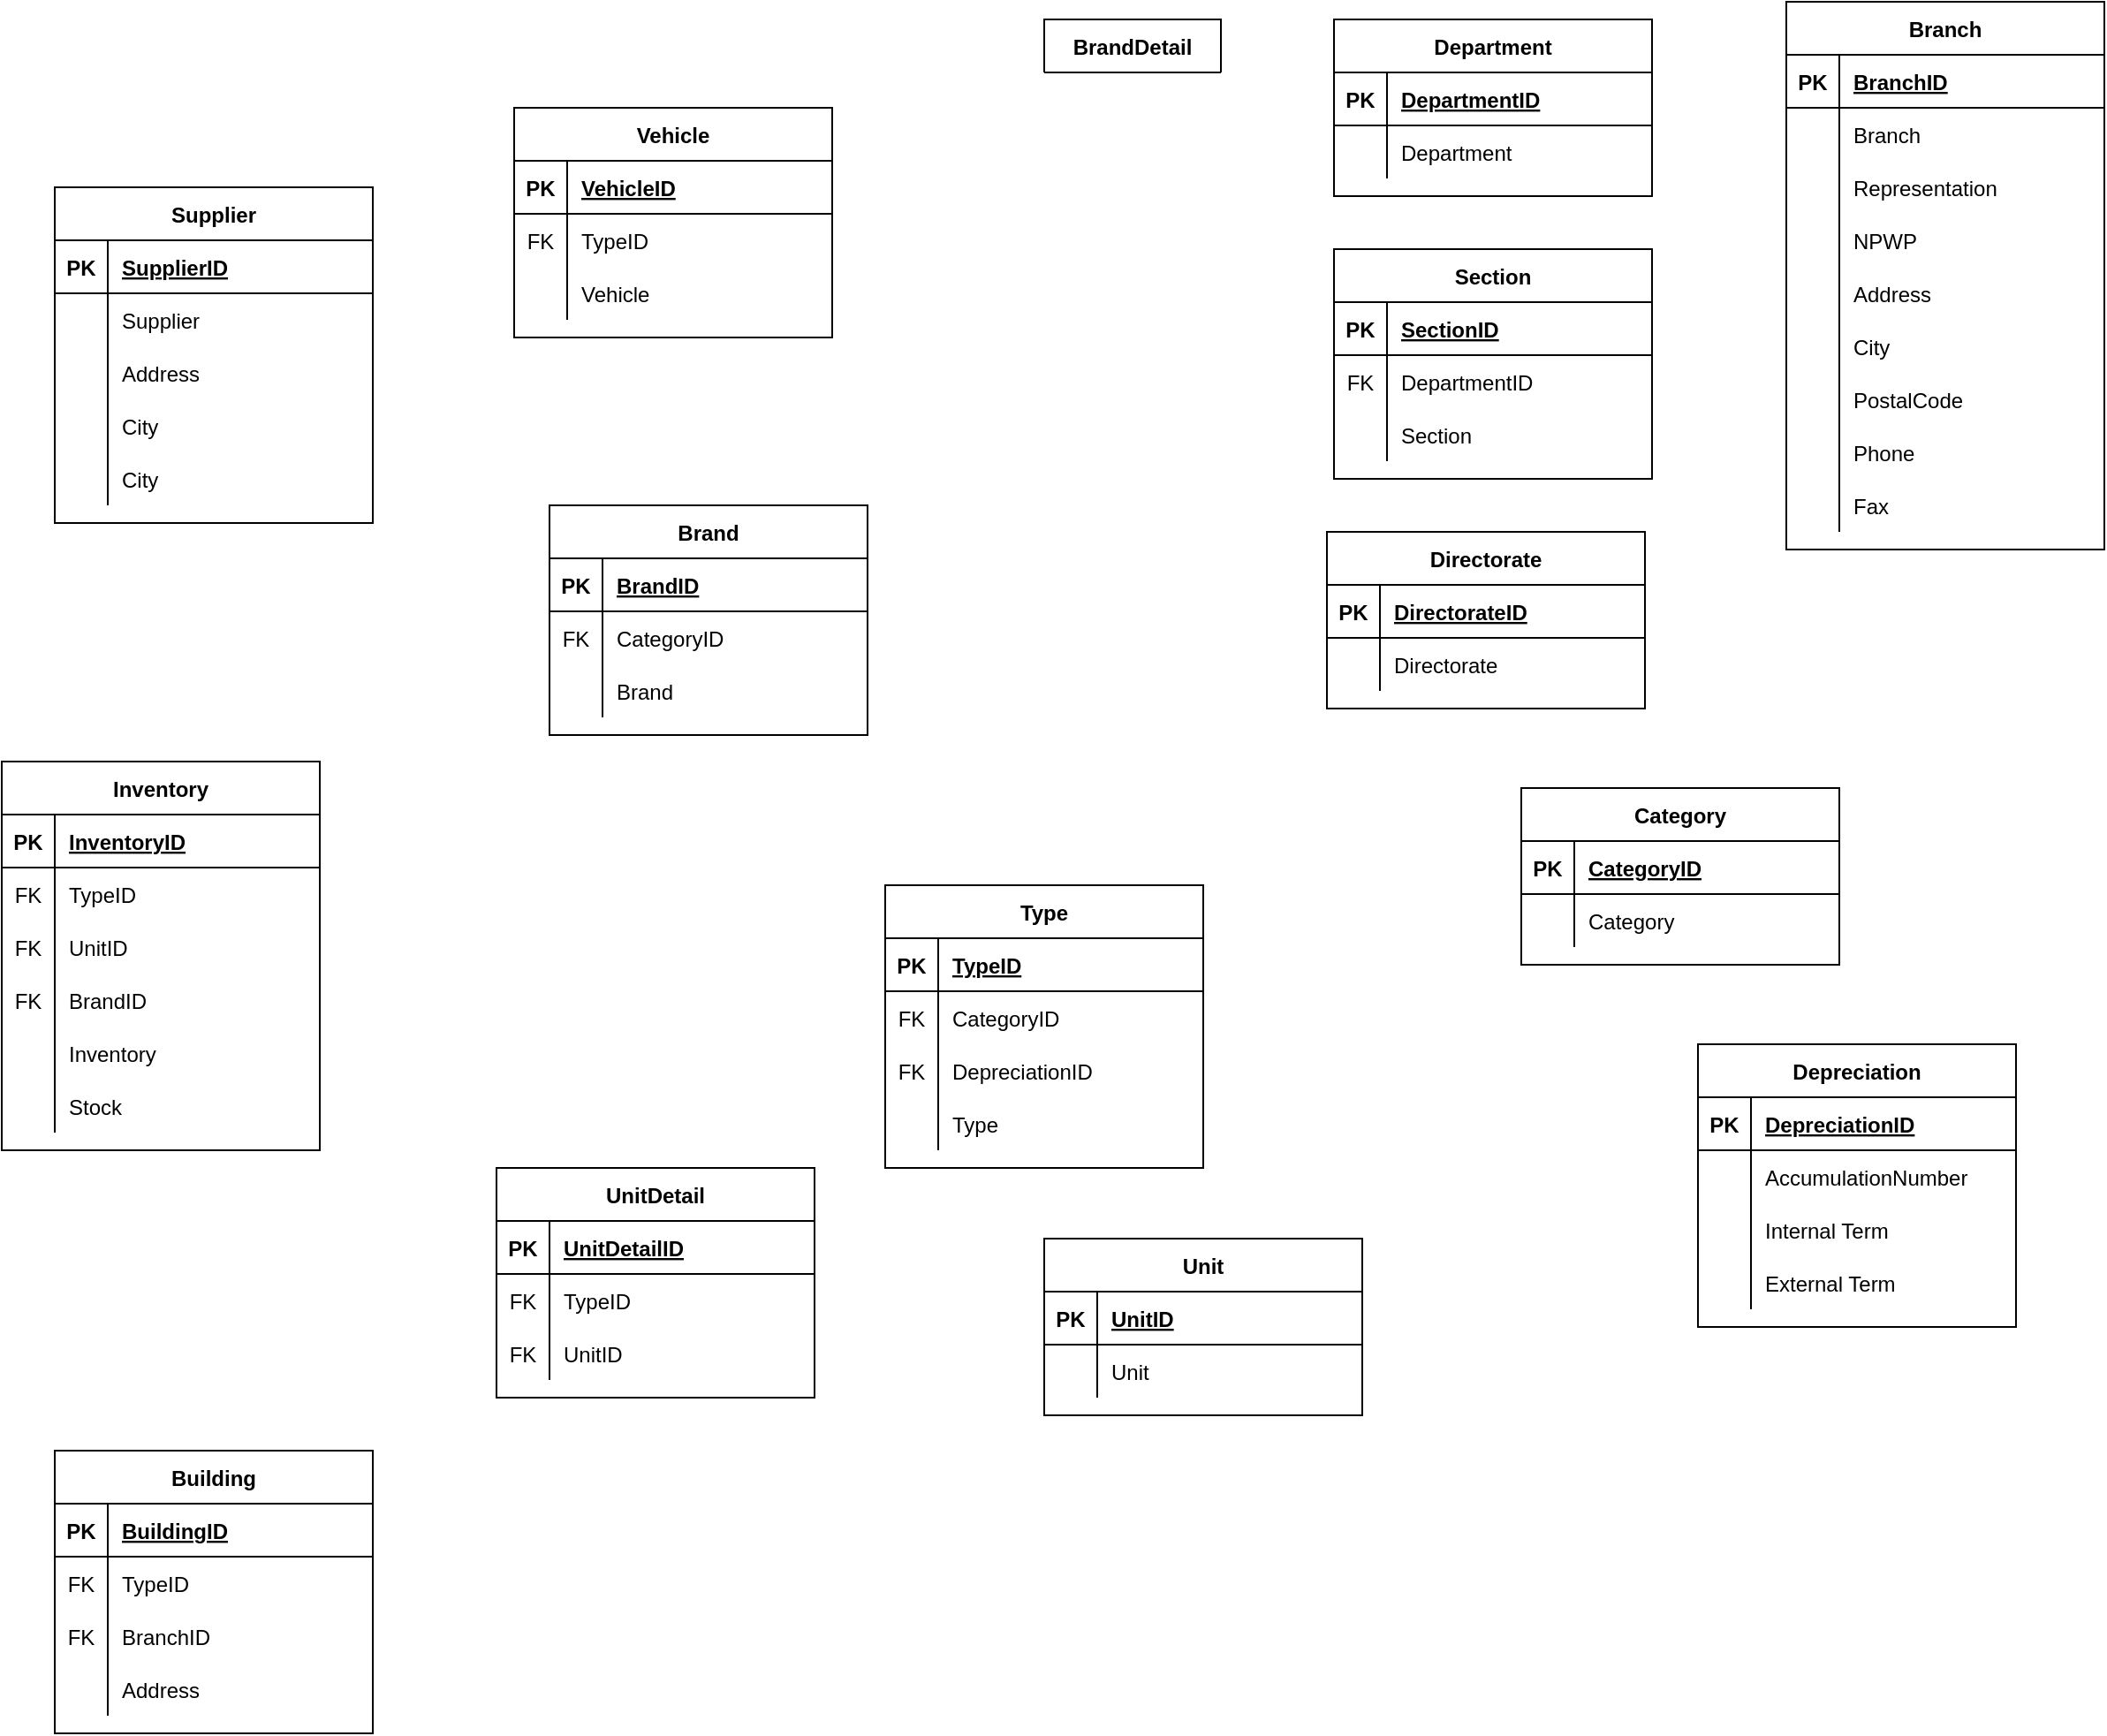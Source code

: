 <mxfile version="14.8.5" type="github">
  <diagram id="foo1sCeYUN4Xnb3Lfz49" name="Page-1">
    <mxGraphModel dx="2889" dy="1134" grid="1" gridSize="10" guides="1" tooltips="1" connect="1" arrows="1" fold="1" page="1" pageScale="1" pageWidth="827" pageHeight="1169" math="0" shadow="0">
      <root>
        <mxCell id="0" />
        <mxCell id="1" parent="0" />
        <mxCell id="FOM_Pt-OX3MxeoH3UkQF-1" value="Branch" style="shape=table;startSize=30;container=1;collapsible=1;childLayout=tableLayout;fixedRows=1;rowLines=0;fontStyle=1;align=center;resizeLast=1;" vertex="1" parent="1">
          <mxGeometry x="580" y="40" width="180" height="310" as="geometry" />
        </mxCell>
        <mxCell id="FOM_Pt-OX3MxeoH3UkQF-2" value="" style="shape=partialRectangle;collapsible=0;dropTarget=0;pointerEvents=0;fillColor=none;top=0;left=0;bottom=1;right=0;points=[[0,0.5],[1,0.5]];portConstraint=eastwest;" vertex="1" parent="FOM_Pt-OX3MxeoH3UkQF-1">
          <mxGeometry y="30" width="180" height="30" as="geometry" />
        </mxCell>
        <mxCell id="FOM_Pt-OX3MxeoH3UkQF-3" value="PK" style="shape=partialRectangle;connectable=0;fillColor=none;top=0;left=0;bottom=0;right=0;fontStyle=1;overflow=hidden;" vertex="1" parent="FOM_Pt-OX3MxeoH3UkQF-2">
          <mxGeometry width="30" height="30" as="geometry" />
        </mxCell>
        <mxCell id="FOM_Pt-OX3MxeoH3UkQF-4" value="BranchID" style="shape=partialRectangle;connectable=0;fillColor=none;top=0;left=0;bottom=0;right=0;align=left;spacingLeft=6;fontStyle=5;overflow=hidden;" vertex="1" parent="FOM_Pt-OX3MxeoH3UkQF-2">
          <mxGeometry x="30" width="150" height="30" as="geometry" />
        </mxCell>
        <mxCell id="FOM_Pt-OX3MxeoH3UkQF-5" value="" style="shape=partialRectangle;collapsible=0;dropTarget=0;pointerEvents=0;fillColor=none;top=0;left=0;bottom=0;right=0;points=[[0,0.5],[1,0.5]];portConstraint=eastwest;" vertex="1" parent="FOM_Pt-OX3MxeoH3UkQF-1">
          <mxGeometry y="60" width="180" height="30" as="geometry" />
        </mxCell>
        <mxCell id="FOM_Pt-OX3MxeoH3UkQF-6" value="" style="shape=partialRectangle;connectable=0;fillColor=none;top=0;left=0;bottom=0;right=0;editable=1;overflow=hidden;" vertex="1" parent="FOM_Pt-OX3MxeoH3UkQF-5">
          <mxGeometry width="30" height="30" as="geometry" />
        </mxCell>
        <mxCell id="FOM_Pt-OX3MxeoH3UkQF-7" value="Branch" style="shape=partialRectangle;connectable=0;fillColor=none;top=0;left=0;bottom=0;right=0;align=left;spacingLeft=6;overflow=hidden;" vertex="1" parent="FOM_Pt-OX3MxeoH3UkQF-5">
          <mxGeometry x="30" width="150" height="30" as="geometry" />
        </mxCell>
        <mxCell id="FOM_Pt-OX3MxeoH3UkQF-8" value="" style="shape=partialRectangle;collapsible=0;dropTarget=0;pointerEvents=0;fillColor=none;top=0;left=0;bottom=0;right=0;points=[[0,0.5],[1,0.5]];portConstraint=eastwest;" vertex="1" parent="FOM_Pt-OX3MxeoH3UkQF-1">
          <mxGeometry y="90" width="180" height="30" as="geometry" />
        </mxCell>
        <mxCell id="FOM_Pt-OX3MxeoH3UkQF-9" value="" style="shape=partialRectangle;connectable=0;fillColor=none;top=0;left=0;bottom=0;right=0;editable=1;overflow=hidden;" vertex="1" parent="FOM_Pt-OX3MxeoH3UkQF-8">
          <mxGeometry width="30" height="30" as="geometry" />
        </mxCell>
        <mxCell id="FOM_Pt-OX3MxeoH3UkQF-10" value="Representation   " style="shape=partialRectangle;connectable=0;fillColor=none;top=0;left=0;bottom=0;right=0;align=left;spacingLeft=6;overflow=hidden;" vertex="1" parent="FOM_Pt-OX3MxeoH3UkQF-8">
          <mxGeometry x="30" width="150" height="30" as="geometry" />
        </mxCell>
        <mxCell id="FOM_Pt-OX3MxeoH3UkQF-11" value="" style="shape=partialRectangle;collapsible=0;dropTarget=0;pointerEvents=0;fillColor=none;top=0;left=0;bottom=0;right=0;points=[[0,0.5],[1,0.5]];portConstraint=eastwest;" vertex="1" parent="FOM_Pt-OX3MxeoH3UkQF-1">
          <mxGeometry y="120" width="180" height="30" as="geometry" />
        </mxCell>
        <mxCell id="FOM_Pt-OX3MxeoH3UkQF-12" value="" style="shape=partialRectangle;connectable=0;fillColor=none;top=0;left=0;bottom=0;right=0;editable=1;overflow=hidden;" vertex="1" parent="FOM_Pt-OX3MxeoH3UkQF-11">
          <mxGeometry width="30" height="30" as="geometry" />
        </mxCell>
        <mxCell id="FOM_Pt-OX3MxeoH3UkQF-13" value="NPWP" style="shape=partialRectangle;connectable=0;fillColor=none;top=0;left=0;bottom=0;right=0;align=left;spacingLeft=6;overflow=hidden;" vertex="1" parent="FOM_Pt-OX3MxeoH3UkQF-11">
          <mxGeometry x="30" width="150" height="30" as="geometry" />
        </mxCell>
        <mxCell id="FOM_Pt-OX3MxeoH3UkQF-14" value="" style="shape=partialRectangle;collapsible=0;dropTarget=0;pointerEvents=0;fillColor=none;top=0;left=0;bottom=0;right=0;points=[[0,0.5],[1,0.5]];portConstraint=eastwest;" vertex="1" parent="FOM_Pt-OX3MxeoH3UkQF-1">
          <mxGeometry y="150" width="180" height="30" as="geometry" />
        </mxCell>
        <mxCell id="FOM_Pt-OX3MxeoH3UkQF-15" value="" style="shape=partialRectangle;connectable=0;fillColor=none;top=0;left=0;bottom=0;right=0;editable=1;overflow=hidden;" vertex="1" parent="FOM_Pt-OX3MxeoH3UkQF-14">
          <mxGeometry width="30" height="30" as="geometry" />
        </mxCell>
        <mxCell id="FOM_Pt-OX3MxeoH3UkQF-16" value="Address" style="shape=partialRectangle;connectable=0;fillColor=none;top=0;left=0;bottom=0;right=0;align=left;spacingLeft=6;overflow=hidden;" vertex="1" parent="FOM_Pt-OX3MxeoH3UkQF-14">
          <mxGeometry x="30" width="150" height="30" as="geometry" />
        </mxCell>
        <mxCell id="FOM_Pt-OX3MxeoH3UkQF-17" value="" style="shape=partialRectangle;collapsible=0;dropTarget=0;pointerEvents=0;fillColor=none;top=0;left=0;bottom=0;right=0;points=[[0,0.5],[1,0.5]];portConstraint=eastwest;" vertex="1" parent="FOM_Pt-OX3MxeoH3UkQF-1">
          <mxGeometry y="180" width="180" height="30" as="geometry" />
        </mxCell>
        <mxCell id="FOM_Pt-OX3MxeoH3UkQF-18" value="" style="shape=partialRectangle;connectable=0;fillColor=none;top=0;left=0;bottom=0;right=0;editable=1;overflow=hidden;" vertex="1" parent="FOM_Pt-OX3MxeoH3UkQF-17">
          <mxGeometry width="30" height="30" as="geometry" />
        </mxCell>
        <mxCell id="FOM_Pt-OX3MxeoH3UkQF-19" value="City" style="shape=partialRectangle;connectable=0;fillColor=none;top=0;left=0;bottom=0;right=0;align=left;spacingLeft=6;overflow=hidden;" vertex="1" parent="FOM_Pt-OX3MxeoH3UkQF-17">
          <mxGeometry x="30" width="150" height="30" as="geometry" />
        </mxCell>
        <mxCell id="FOM_Pt-OX3MxeoH3UkQF-20" value="" style="shape=partialRectangle;collapsible=0;dropTarget=0;pointerEvents=0;fillColor=none;top=0;left=0;bottom=0;right=0;points=[[0,0.5],[1,0.5]];portConstraint=eastwest;" vertex="1" parent="FOM_Pt-OX3MxeoH3UkQF-1">
          <mxGeometry y="210" width="180" height="30" as="geometry" />
        </mxCell>
        <mxCell id="FOM_Pt-OX3MxeoH3UkQF-21" value="" style="shape=partialRectangle;connectable=0;fillColor=none;top=0;left=0;bottom=0;right=0;editable=1;overflow=hidden;" vertex="1" parent="FOM_Pt-OX3MxeoH3UkQF-20">
          <mxGeometry width="30" height="30" as="geometry" />
        </mxCell>
        <mxCell id="FOM_Pt-OX3MxeoH3UkQF-22" value="PostalCode" style="shape=partialRectangle;connectable=0;fillColor=none;top=0;left=0;bottom=0;right=0;align=left;spacingLeft=6;overflow=hidden;" vertex="1" parent="FOM_Pt-OX3MxeoH3UkQF-20">
          <mxGeometry x="30" width="150" height="30" as="geometry" />
        </mxCell>
        <mxCell id="FOM_Pt-OX3MxeoH3UkQF-23" value="" style="shape=partialRectangle;collapsible=0;dropTarget=0;pointerEvents=0;fillColor=none;top=0;left=0;bottom=0;right=0;points=[[0,0.5],[1,0.5]];portConstraint=eastwest;" vertex="1" parent="FOM_Pt-OX3MxeoH3UkQF-1">
          <mxGeometry y="240" width="180" height="30" as="geometry" />
        </mxCell>
        <mxCell id="FOM_Pt-OX3MxeoH3UkQF-24" value="" style="shape=partialRectangle;connectable=0;fillColor=none;top=0;left=0;bottom=0;right=0;editable=1;overflow=hidden;" vertex="1" parent="FOM_Pt-OX3MxeoH3UkQF-23">
          <mxGeometry width="30" height="30" as="geometry" />
        </mxCell>
        <mxCell id="FOM_Pt-OX3MxeoH3UkQF-25" value="Phone" style="shape=partialRectangle;connectable=0;fillColor=none;top=0;left=0;bottom=0;right=0;align=left;spacingLeft=6;overflow=hidden;" vertex="1" parent="FOM_Pt-OX3MxeoH3UkQF-23">
          <mxGeometry x="30" width="150" height="30" as="geometry" />
        </mxCell>
        <mxCell id="FOM_Pt-OX3MxeoH3UkQF-26" value="" style="shape=partialRectangle;collapsible=0;dropTarget=0;pointerEvents=0;fillColor=none;top=0;left=0;bottom=0;right=0;points=[[0,0.5],[1,0.5]];portConstraint=eastwest;" vertex="1" parent="FOM_Pt-OX3MxeoH3UkQF-1">
          <mxGeometry y="270" width="180" height="30" as="geometry" />
        </mxCell>
        <mxCell id="FOM_Pt-OX3MxeoH3UkQF-27" value="" style="shape=partialRectangle;connectable=0;fillColor=none;top=0;left=0;bottom=0;right=0;editable=1;overflow=hidden;" vertex="1" parent="FOM_Pt-OX3MxeoH3UkQF-26">
          <mxGeometry width="30" height="30" as="geometry" />
        </mxCell>
        <mxCell id="FOM_Pt-OX3MxeoH3UkQF-28" value="Fax" style="shape=partialRectangle;connectable=0;fillColor=none;top=0;left=0;bottom=0;right=0;align=left;spacingLeft=6;overflow=hidden;" vertex="1" parent="FOM_Pt-OX3MxeoH3UkQF-26">
          <mxGeometry x="30" width="150" height="30" as="geometry" />
        </mxCell>
        <mxCell id="FOM_Pt-OX3MxeoH3UkQF-29" value="Department" style="shape=table;startSize=30;container=1;collapsible=1;childLayout=tableLayout;fixedRows=1;rowLines=0;fontStyle=1;align=center;resizeLast=1;" vertex="1" parent="1">
          <mxGeometry x="324" y="50" width="180" height="100" as="geometry" />
        </mxCell>
        <mxCell id="FOM_Pt-OX3MxeoH3UkQF-30" value="" style="shape=partialRectangle;collapsible=0;dropTarget=0;pointerEvents=0;fillColor=none;top=0;left=0;bottom=1;right=0;points=[[0,0.5],[1,0.5]];portConstraint=eastwest;" vertex="1" parent="FOM_Pt-OX3MxeoH3UkQF-29">
          <mxGeometry y="30" width="180" height="30" as="geometry" />
        </mxCell>
        <mxCell id="FOM_Pt-OX3MxeoH3UkQF-31" value="PK" style="shape=partialRectangle;connectable=0;fillColor=none;top=0;left=0;bottom=0;right=0;fontStyle=1;overflow=hidden;" vertex="1" parent="FOM_Pt-OX3MxeoH3UkQF-30">
          <mxGeometry width="30" height="30" as="geometry" />
        </mxCell>
        <mxCell id="FOM_Pt-OX3MxeoH3UkQF-32" value="DepartmentID" style="shape=partialRectangle;connectable=0;fillColor=none;top=0;left=0;bottom=0;right=0;align=left;spacingLeft=6;fontStyle=5;overflow=hidden;" vertex="1" parent="FOM_Pt-OX3MxeoH3UkQF-30">
          <mxGeometry x="30" width="150" height="30" as="geometry" />
        </mxCell>
        <mxCell id="FOM_Pt-OX3MxeoH3UkQF-33" value="" style="shape=partialRectangle;collapsible=0;dropTarget=0;pointerEvents=0;fillColor=none;top=0;left=0;bottom=0;right=0;points=[[0,0.5],[1,0.5]];portConstraint=eastwest;" vertex="1" parent="FOM_Pt-OX3MxeoH3UkQF-29">
          <mxGeometry y="60" width="180" height="30" as="geometry" />
        </mxCell>
        <mxCell id="FOM_Pt-OX3MxeoH3UkQF-34" value="" style="shape=partialRectangle;connectable=0;fillColor=none;top=0;left=0;bottom=0;right=0;editable=1;overflow=hidden;" vertex="1" parent="FOM_Pt-OX3MxeoH3UkQF-33">
          <mxGeometry width="30" height="30" as="geometry" />
        </mxCell>
        <mxCell id="FOM_Pt-OX3MxeoH3UkQF-35" value="Department" style="shape=partialRectangle;connectable=0;fillColor=none;top=0;left=0;bottom=0;right=0;align=left;spacingLeft=6;overflow=hidden;" vertex="1" parent="FOM_Pt-OX3MxeoH3UkQF-33">
          <mxGeometry x="30" width="150" height="30" as="geometry" />
        </mxCell>
        <mxCell id="FOM_Pt-OX3MxeoH3UkQF-42" value="Section" style="shape=table;startSize=30;container=1;collapsible=1;childLayout=tableLayout;fixedRows=1;rowLines=0;fontStyle=1;align=center;resizeLast=1;" vertex="1" parent="1">
          <mxGeometry x="324" y="180" width="180" height="130" as="geometry" />
        </mxCell>
        <mxCell id="FOM_Pt-OX3MxeoH3UkQF-43" value="" style="shape=partialRectangle;collapsible=0;dropTarget=0;pointerEvents=0;fillColor=none;top=0;left=0;bottom=1;right=0;points=[[0,0.5],[1,0.5]];portConstraint=eastwest;" vertex="1" parent="FOM_Pt-OX3MxeoH3UkQF-42">
          <mxGeometry y="30" width="180" height="30" as="geometry" />
        </mxCell>
        <mxCell id="FOM_Pt-OX3MxeoH3UkQF-44" value="PK" style="shape=partialRectangle;connectable=0;fillColor=none;top=0;left=0;bottom=0;right=0;fontStyle=1;overflow=hidden;" vertex="1" parent="FOM_Pt-OX3MxeoH3UkQF-43">
          <mxGeometry width="30" height="30" as="geometry" />
        </mxCell>
        <mxCell id="FOM_Pt-OX3MxeoH3UkQF-45" value="SectionID" style="shape=partialRectangle;connectable=0;fillColor=none;top=0;left=0;bottom=0;right=0;align=left;spacingLeft=6;fontStyle=5;overflow=hidden;" vertex="1" parent="FOM_Pt-OX3MxeoH3UkQF-43">
          <mxGeometry x="30" width="150" height="30" as="geometry" />
        </mxCell>
        <mxCell id="FOM_Pt-OX3MxeoH3UkQF-46" value="" style="shape=partialRectangle;collapsible=0;dropTarget=0;pointerEvents=0;fillColor=none;top=0;left=0;bottom=0;right=0;points=[[0,0.5],[1,0.5]];portConstraint=eastwest;" vertex="1" parent="FOM_Pt-OX3MxeoH3UkQF-42">
          <mxGeometry y="60" width="180" height="30" as="geometry" />
        </mxCell>
        <mxCell id="FOM_Pt-OX3MxeoH3UkQF-47" value="FK" style="shape=partialRectangle;connectable=0;fillColor=none;top=0;left=0;bottom=0;right=0;editable=1;overflow=hidden;" vertex="1" parent="FOM_Pt-OX3MxeoH3UkQF-46">
          <mxGeometry width="30" height="30" as="geometry" />
        </mxCell>
        <mxCell id="FOM_Pt-OX3MxeoH3UkQF-48" value="DepartmentID" style="shape=partialRectangle;connectable=0;fillColor=none;top=0;left=0;bottom=0;right=0;align=left;spacingLeft=6;overflow=hidden;" vertex="1" parent="FOM_Pt-OX3MxeoH3UkQF-46">
          <mxGeometry x="30" width="150" height="30" as="geometry" />
        </mxCell>
        <mxCell id="FOM_Pt-OX3MxeoH3UkQF-49" value="" style="shape=partialRectangle;collapsible=0;dropTarget=0;pointerEvents=0;fillColor=none;top=0;left=0;bottom=0;right=0;points=[[0,0.5],[1,0.5]];portConstraint=eastwest;" vertex="1" parent="FOM_Pt-OX3MxeoH3UkQF-42">
          <mxGeometry y="90" width="180" height="30" as="geometry" />
        </mxCell>
        <mxCell id="FOM_Pt-OX3MxeoH3UkQF-50" value="" style="shape=partialRectangle;connectable=0;fillColor=none;top=0;left=0;bottom=0;right=0;editable=1;overflow=hidden;" vertex="1" parent="FOM_Pt-OX3MxeoH3UkQF-49">
          <mxGeometry width="30" height="30" as="geometry" />
        </mxCell>
        <mxCell id="FOM_Pt-OX3MxeoH3UkQF-51" value="Section" style="shape=partialRectangle;connectable=0;fillColor=none;top=0;left=0;bottom=0;right=0;align=left;spacingLeft=6;overflow=hidden;" vertex="1" parent="FOM_Pt-OX3MxeoH3UkQF-49">
          <mxGeometry x="30" width="150" height="30" as="geometry" />
        </mxCell>
        <mxCell id="FOM_Pt-OX3MxeoH3UkQF-55" value="Directorate" style="shape=table;startSize=30;container=1;collapsible=1;childLayout=tableLayout;fixedRows=1;rowLines=0;fontStyle=1;align=center;resizeLast=1;" vertex="1" parent="1">
          <mxGeometry x="320" y="340" width="180" height="100" as="geometry" />
        </mxCell>
        <mxCell id="FOM_Pt-OX3MxeoH3UkQF-56" value="" style="shape=partialRectangle;collapsible=0;dropTarget=0;pointerEvents=0;fillColor=none;top=0;left=0;bottom=1;right=0;points=[[0,0.5],[1,0.5]];portConstraint=eastwest;" vertex="1" parent="FOM_Pt-OX3MxeoH3UkQF-55">
          <mxGeometry y="30" width="180" height="30" as="geometry" />
        </mxCell>
        <mxCell id="FOM_Pt-OX3MxeoH3UkQF-57" value="PK" style="shape=partialRectangle;connectable=0;fillColor=none;top=0;left=0;bottom=0;right=0;fontStyle=1;overflow=hidden;" vertex="1" parent="FOM_Pt-OX3MxeoH3UkQF-56">
          <mxGeometry width="30" height="30" as="geometry" />
        </mxCell>
        <mxCell id="FOM_Pt-OX3MxeoH3UkQF-58" value="DirectorateID" style="shape=partialRectangle;connectable=0;fillColor=none;top=0;left=0;bottom=0;right=0;align=left;spacingLeft=6;fontStyle=5;overflow=hidden;" vertex="1" parent="FOM_Pt-OX3MxeoH3UkQF-56">
          <mxGeometry x="30" width="150" height="30" as="geometry" />
        </mxCell>
        <mxCell id="FOM_Pt-OX3MxeoH3UkQF-59" value="" style="shape=partialRectangle;collapsible=0;dropTarget=0;pointerEvents=0;fillColor=none;top=0;left=0;bottom=0;right=0;points=[[0,0.5],[1,0.5]];portConstraint=eastwest;" vertex="1" parent="FOM_Pt-OX3MxeoH3UkQF-55">
          <mxGeometry y="60" width="180" height="30" as="geometry" />
        </mxCell>
        <mxCell id="FOM_Pt-OX3MxeoH3UkQF-60" value="" style="shape=partialRectangle;connectable=0;fillColor=none;top=0;left=0;bottom=0;right=0;editable=1;overflow=hidden;" vertex="1" parent="FOM_Pt-OX3MxeoH3UkQF-59">
          <mxGeometry width="30" height="30" as="geometry" />
        </mxCell>
        <mxCell id="FOM_Pt-OX3MxeoH3UkQF-61" value="Directorate" style="shape=partialRectangle;connectable=0;fillColor=none;top=0;left=0;bottom=0;right=0;align=left;spacingLeft=6;overflow=hidden;" vertex="1" parent="FOM_Pt-OX3MxeoH3UkQF-59">
          <mxGeometry x="30" width="150" height="30" as="geometry" />
        </mxCell>
        <mxCell id="FOM_Pt-OX3MxeoH3UkQF-68" value="Type" style="shape=table;startSize=30;container=1;collapsible=1;childLayout=tableLayout;fixedRows=1;rowLines=0;fontStyle=1;align=center;resizeLast=1;" vertex="1" parent="1">
          <mxGeometry x="70" y="540" width="180" height="160" as="geometry" />
        </mxCell>
        <mxCell id="FOM_Pt-OX3MxeoH3UkQF-69" value="" style="shape=partialRectangle;collapsible=0;dropTarget=0;pointerEvents=0;fillColor=none;top=0;left=0;bottom=1;right=0;points=[[0,0.5],[1,0.5]];portConstraint=eastwest;" vertex="1" parent="FOM_Pt-OX3MxeoH3UkQF-68">
          <mxGeometry y="30" width="180" height="30" as="geometry" />
        </mxCell>
        <mxCell id="FOM_Pt-OX3MxeoH3UkQF-70" value="PK" style="shape=partialRectangle;connectable=0;fillColor=none;top=0;left=0;bottom=0;right=0;fontStyle=1;overflow=hidden;" vertex="1" parent="FOM_Pt-OX3MxeoH3UkQF-69">
          <mxGeometry width="30" height="30" as="geometry" />
        </mxCell>
        <mxCell id="FOM_Pt-OX3MxeoH3UkQF-71" value="TypeID" style="shape=partialRectangle;connectable=0;fillColor=none;top=0;left=0;bottom=0;right=0;align=left;spacingLeft=6;fontStyle=5;overflow=hidden;" vertex="1" parent="FOM_Pt-OX3MxeoH3UkQF-69">
          <mxGeometry x="30" width="150" height="30" as="geometry" />
        </mxCell>
        <mxCell id="FOM_Pt-OX3MxeoH3UkQF-72" value="" style="shape=partialRectangle;collapsible=0;dropTarget=0;pointerEvents=0;fillColor=none;top=0;left=0;bottom=0;right=0;points=[[0,0.5],[1,0.5]];portConstraint=eastwest;" vertex="1" parent="FOM_Pt-OX3MxeoH3UkQF-68">
          <mxGeometry y="60" width="180" height="30" as="geometry" />
        </mxCell>
        <mxCell id="FOM_Pt-OX3MxeoH3UkQF-73" value="FK" style="shape=partialRectangle;connectable=0;fillColor=none;top=0;left=0;bottom=0;right=0;editable=1;overflow=hidden;" vertex="1" parent="FOM_Pt-OX3MxeoH3UkQF-72">
          <mxGeometry width="30" height="30" as="geometry" />
        </mxCell>
        <mxCell id="FOM_Pt-OX3MxeoH3UkQF-74" value="CategoryID" style="shape=partialRectangle;connectable=0;fillColor=none;top=0;left=0;bottom=0;right=0;align=left;spacingLeft=6;overflow=hidden;" vertex="1" parent="FOM_Pt-OX3MxeoH3UkQF-72">
          <mxGeometry x="30" width="150" height="30" as="geometry" />
        </mxCell>
        <mxCell id="FOM_Pt-OX3MxeoH3UkQF-75" value="" style="shape=partialRectangle;collapsible=0;dropTarget=0;pointerEvents=0;fillColor=none;top=0;left=0;bottom=0;right=0;points=[[0,0.5],[1,0.5]];portConstraint=eastwest;" vertex="1" parent="FOM_Pt-OX3MxeoH3UkQF-68">
          <mxGeometry y="90" width="180" height="30" as="geometry" />
        </mxCell>
        <mxCell id="FOM_Pt-OX3MxeoH3UkQF-76" value="FK" style="shape=partialRectangle;connectable=0;fillColor=none;top=0;left=0;bottom=0;right=0;editable=1;overflow=hidden;" vertex="1" parent="FOM_Pt-OX3MxeoH3UkQF-75">
          <mxGeometry width="30" height="30" as="geometry" />
        </mxCell>
        <mxCell id="FOM_Pt-OX3MxeoH3UkQF-77" value="DepreciationID" style="shape=partialRectangle;connectable=0;fillColor=none;top=0;left=0;bottom=0;right=0;align=left;spacingLeft=6;overflow=hidden;" vertex="1" parent="FOM_Pt-OX3MxeoH3UkQF-75">
          <mxGeometry x="30" width="150" height="30" as="geometry" />
        </mxCell>
        <mxCell id="FOM_Pt-OX3MxeoH3UkQF-78" value="" style="shape=partialRectangle;collapsible=0;dropTarget=0;pointerEvents=0;fillColor=none;top=0;left=0;bottom=0;right=0;points=[[0,0.5],[1,0.5]];portConstraint=eastwest;" vertex="1" parent="FOM_Pt-OX3MxeoH3UkQF-68">
          <mxGeometry y="120" width="180" height="30" as="geometry" />
        </mxCell>
        <mxCell id="FOM_Pt-OX3MxeoH3UkQF-79" value="" style="shape=partialRectangle;connectable=0;fillColor=none;top=0;left=0;bottom=0;right=0;editable=1;overflow=hidden;" vertex="1" parent="FOM_Pt-OX3MxeoH3UkQF-78">
          <mxGeometry width="30" height="30" as="geometry" />
        </mxCell>
        <mxCell id="FOM_Pt-OX3MxeoH3UkQF-80" value="Type" style="shape=partialRectangle;connectable=0;fillColor=none;top=0;left=0;bottom=0;right=0;align=left;spacingLeft=6;overflow=hidden;" vertex="1" parent="FOM_Pt-OX3MxeoH3UkQF-78">
          <mxGeometry x="30" width="150" height="30" as="geometry" />
        </mxCell>
        <mxCell id="FOM_Pt-OX3MxeoH3UkQF-81" value="Category" style="shape=table;startSize=30;container=1;collapsible=1;childLayout=tableLayout;fixedRows=1;rowLines=0;fontStyle=1;align=center;resizeLast=1;" vertex="1" parent="1">
          <mxGeometry x="430" y="485" width="180" height="100" as="geometry" />
        </mxCell>
        <mxCell id="FOM_Pt-OX3MxeoH3UkQF-82" value="" style="shape=partialRectangle;collapsible=0;dropTarget=0;pointerEvents=0;fillColor=none;top=0;left=0;bottom=1;right=0;points=[[0,0.5],[1,0.5]];portConstraint=eastwest;" vertex="1" parent="FOM_Pt-OX3MxeoH3UkQF-81">
          <mxGeometry y="30" width="180" height="30" as="geometry" />
        </mxCell>
        <mxCell id="FOM_Pt-OX3MxeoH3UkQF-83" value="PK" style="shape=partialRectangle;connectable=0;fillColor=none;top=0;left=0;bottom=0;right=0;fontStyle=1;overflow=hidden;" vertex="1" parent="FOM_Pt-OX3MxeoH3UkQF-82">
          <mxGeometry width="30" height="30" as="geometry" />
        </mxCell>
        <mxCell id="FOM_Pt-OX3MxeoH3UkQF-84" value="CategoryID" style="shape=partialRectangle;connectable=0;fillColor=none;top=0;left=0;bottom=0;right=0;align=left;spacingLeft=6;fontStyle=5;overflow=hidden;" vertex="1" parent="FOM_Pt-OX3MxeoH3UkQF-82">
          <mxGeometry x="30" width="150" height="30" as="geometry" />
        </mxCell>
        <mxCell id="FOM_Pt-OX3MxeoH3UkQF-85" value="" style="shape=partialRectangle;collapsible=0;dropTarget=0;pointerEvents=0;fillColor=none;top=0;left=0;bottom=0;right=0;points=[[0,0.5],[1,0.5]];portConstraint=eastwest;" vertex="1" parent="FOM_Pt-OX3MxeoH3UkQF-81">
          <mxGeometry y="60" width="180" height="30" as="geometry" />
        </mxCell>
        <mxCell id="FOM_Pt-OX3MxeoH3UkQF-86" value="" style="shape=partialRectangle;connectable=0;fillColor=none;top=0;left=0;bottom=0;right=0;editable=1;overflow=hidden;" vertex="1" parent="FOM_Pt-OX3MxeoH3UkQF-85">
          <mxGeometry width="30" height="30" as="geometry" />
        </mxCell>
        <mxCell id="FOM_Pt-OX3MxeoH3UkQF-87" value="Category" style="shape=partialRectangle;connectable=0;fillColor=none;top=0;left=0;bottom=0;right=0;align=left;spacingLeft=6;overflow=hidden;" vertex="1" parent="FOM_Pt-OX3MxeoH3UkQF-85">
          <mxGeometry x="30" width="150" height="30" as="geometry" />
        </mxCell>
        <mxCell id="FOM_Pt-OX3MxeoH3UkQF-94" value="Depreciation" style="shape=table;startSize=30;container=1;collapsible=1;childLayout=tableLayout;fixedRows=1;rowLines=0;fontStyle=1;align=center;resizeLast=1;" vertex="1" parent="1">
          <mxGeometry x="530" y="630" width="180" height="160" as="geometry" />
        </mxCell>
        <mxCell id="FOM_Pt-OX3MxeoH3UkQF-95" value="" style="shape=partialRectangle;collapsible=0;dropTarget=0;pointerEvents=0;fillColor=none;top=0;left=0;bottom=1;right=0;points=[[0,0.5],[1,0.5]];portConstraint=eastwest;" vertex="1" parent="FOM_Pt-OX3MxeoH3UkQF-94">
          <mxGeometry y="30" width="180" height="30" as="geometry" />
        </mxCell>
        <mxCell id="FOM_Pt-OX3MxeoH3UkQF-96" value="PK" style="shape=partialRectangle;connectable=0;fillColor=none;top=0;left=0;bottom=0;right=0;fontStyle=1;overflow=hidden;" vertex="1" parent="FOM_Pt-OX3MxeoH3UkQF-95">
          <mxGeometry width="30" height="30" as="geometry" />
        </mxCell>
        <mxCell id="FOM_Pt-OX3MxeoH3UkQF-97" value="DepreciationID" style="shape=partialRectangle;connectable=0;fillColor=none;top=0;left=0;bottom=0;right=0;align=left;spacingLeft=6;fontStyle=5;overflow=hidden;" vertex="1" parent="FOM_Pt-OX3MxeoH3UkQF-95">
          <mxGeometry x="30" width="150" height="30" as="geometry" />
        </mxCell>
        <mxCell id="FOM_Pt-OX3MxeoH3UkQF-98" value="" style="shape=partialRectangle;collapsible=0;dropTarget=0;pointerEvents=0;fillColor=none;top=0;left=0;bottom=0;right=0;points=[[0,0.5],[1,0.5]];portConstraint=eastwest;" vertex="1" parent="FOM_Pt-OX3MxeoH3UkQF-94">
          <mxGeometry y="60" width="180" height="30" as="geometry" />
        </mxCell>
        <mxCell id="FOM_Pt-OX3MxeoH3UkQF-99" value="" style="shape=partialRectangle;connectable=0;fillColor=none;top=0;left=0;bottom=0;right=0;editable=1;overflow=hidden;" vertex="1" parent="FOM_Pt-OX3MxeoH3UkQF-98">
          <mxGeometry width="30" height="30" as="geometry" />
        </mxCell>
        <mxCell id="FOM_Pt-OX3MxeoH3UkQF-100" value="AccumulationNumber" style="shape=partialRectangle;connectable=0;fillColor=none;top=0;left=0;bottom=0;right=0;align=left;spacingLeft=6;overflow=hidden;" vertex="1" parent="FOM_Pt-OX3MxeoH3UkQF-98">
          <mxGeometry x="30" width="150" height="30" as="geometry" />
        </mxCell>
        <mxCell id="FOM_Pt-OX3MxeoH3UkQF-101" value="" style="shape=partialRectangle;collapsible=0;dropTarget=0;pointerEvents=0;fillColor=none;top=0;left=0;bottom=0;right=0;points=[[0,0.5],[1,0.5]];portConstraint=eastwest;" vertex="1" parent="FOM_Pt-OX3MxeoH3UkQF-94">
          <mxGeometry y="90" width="180" height="30" as="geometry" />
        </mxCell>
        <mxCell id="FOM_Pt-OX3MxeoH3UkQF-102" value="" style="shape=partialRectangle;connectable=0;fillColor=none;top=0;left=0;bottom=0;right=0;editable=1;overflow=hidden;" vertex="1" parent="FOM_Pt-OX3MxeoH3UkQF-101">
          <mxGeometry width="30" height="30" as="geometry" />
        </mxCell>
        <mxCell id="FOM_Pt-OX3MxeoH3UkQF-103" value="Internal Term" style="shape=partialRectangle;connectable=0;fillColor=none;top=0;left=0;bottom=0;right=0;align=left;spacingLeft=6;overflow=hidden;" vertex="1" parent="FOM_Pt-OX3MxeoH3UkQF-101">
          <mxGeometry x="30" width="150" height="30" as="geometry" />
        </mxCell>
        <mxCell id="FOM_Pt-OX3MxeoH3UkQF-104" value="" style="shape=partialRectangle;collapsible=0;dropTarget=0;pointerEvents=0;fillColor=none;top=0;left=0;bottom=0;right=0;points=[[0,0.5],[1,0.5]];portConstraint=eastwest;" vertex="1" parent="FOM_Pt-OX3MxeoH3UkQF-94">
          <mxGeometry y="120" width="180" height="30" as="geometry" />
        </mxCell>
        <mxCell id="FOM_Pt-OX3MxeoH3UkQF-105" value="" style="shape=partialRectangle;connectable=0;fillColor=none;top=0;left=0;bottom=0;right=0;editable=1;overflow=hidden;" vertex="1" parent="FOM_Pt-OX3MxeoH3UkQF-104">
          <mxGeometry width="30" height="30" as="geometry" />
        </mxCell>
        <mxCell id="FOM_Pt-OX3MxeoH3UkQF-106" value="External Term" style="shape=partialRectangle;connectable=0;fillColor=none;top=0;left=0;bottom=0;right=0;align=left;spacingLeft=6;overflow=hidden;" vertex="1" parent="FOM_Pt-OX3MxeoH3UkQF-104">
          <mxGeometry x="30" width="150" height="30" as="geometry" />
        </mxCell>
        <mxCell id="FOM_Pt-OX3MxeoH3UkQF-110" value="Brand" style="shape=table;startSize=30;container=1;collapsible=1;childLayout=tableLayout;fixedRows=1;rowLines=0;fontStyle=1;align=center;resizeLast=1;" vertex="1" parent="1">
          <mxGeometry x="-120" y="325" width="180" height="130" as="geometry" />
        </mxCell>
        <mxCell id="FOM_Pt-OX3MxeoH3UkQF-111" value="" style="shape=partialRectangle;collapsible=0;dropTarget=0;pointerEvents=0;fillColor=none;top=0;left=0;bottom=1;right=0;points=[[0,0.5],[1,0.5]];portConstraint=eastwest;" vertex="1" parent="FOM_Pt-OX3MxeoH3UkQF-110">
          <mxGeometry y="30" width="180" height="30" as="geometry" />
        </mxCell>
        <mxCell id="FOM_Pt-OX3MxeoH3UkQF-112" value="PK" style="shape=partialRectangle;connectable=0;fillColor=none;top=0;left=0;bottom=0;right=0;fontStyle=1;overflow=hidden;" vertex="1" parent="FOM_Pt-OX3MxeoH3UkQF-111">
          <mxGeometry width="30" height="30" as="geometry" />
        </mxCell>
        <mxCell id="FOM_Pt-OX3MxeoH3UkQF-113" value="BrandID" style="shape=partialRectangle;connectable=0;fillColor=none;top=0;left=0;bottom=0;right=0;align=left;spacingLeft=6;fontStyle=5;overflow=hidden;" vertex="1" parent="FOM_Pt-OX3MxeoH3UkQF-111">
          <mxGeometry x="30" width="150" height="30" as="geometry" />
        </mxCell>
        <mxCell id="FOM_Pt-OX3MxeoH3UkQF-140" value="" style="shape=partialRectangle;collapsible=0;dropTarget=0;pointerEvents=0;fillColor=none;top=0;left=0;bottom=0;right=0;points=[[0,0.5],[1,0.5]];portConstraint=eastwest;" vertex="1" parent="FOM_Pt-OX3MxeoH3UkQF-110">
          <mxGeometry y="60" width="180" height="30" as="geometry" />
        </mxCell>
        <mxCell id="FOM_Pt-OX3MxeoH3UkQF-141" value="FK" style="shape=partialRectangle;connectable=0;fillColor=none;top=0;left=0;bottom=0;right=0;editable=1;overflow=hidden;" vertex="1" parent="FOM_Pt-OX3MxeoH3UkQF-140">
          <mxGeometry width="30" height="30" as="geometry" />
        </mxCell>
        <mxCell id="FOM_Pt-OX3MxeoH3UkQF-142" value="CategoryID" style="shape=partialRectangle;connectable=0;fillColor=none;top=0;left=0;bottom=0;right=0;align=left;spacingLeft=6;overflow=hidden;" vertex="1" parent="FOM_Pt-OX3MxeoH3UkQF-140">
          <mxGeometry x="30" width="150" height="30" as="geometry" />
        </mxCell>
        <mxCell id="FOM_Pt-OX3MxeoH3UkQF-114" value="" style="shape=partialRectangle;collapsible=0;dropTarget=0;pointerEvents=0;fillColor=none;top=0;left=0;bottom=0;right=0;points=[[0,0.5],[1,0.5]];portConstraint=eastwest;" vertex="1" parent="FOM_Pt-OX3MxeoH3UkQF-110">
          <mxGeometry y="90" width="180" height="30" as="geometry" />
        </mxCell>
        <mxCell id="FOM_Pt-OX3MxeoH3UkQF-115" value="" style="shape=partialRectangle;connectable=0;fillColor=none;top=0;left=0;bottom=0;right=0;editable=1;overflow=hidden;" vertex="1" parent="FOM_Pt-OX3MxeoH3UkQF-114">
          <mxGeometry width="30" height="30" as="geometry" />
        </mxCell>
        <mxCell id="FOM_Pt-OX3MxeoH3UkQF-116" value="Brand" style="shape=partialRectangle;connectable=0;fillColor=none;top=0;left=0;bottom=0;right=0;align=left;spacingLeft=6;overflow=hidden;" vertex="1" parent="FOM_Pt-OX3MxeoH3UkQF-114">
          <mxGeometry x="30" width="150" height="30" as="geometry" />
        </mxCell>
        <mxCell id="FOM_Pt-OX3MxeoH3UkQF-123" value="BrandDetail" style="shape=table;startSize=30;container=1;collapsible=1;childLayout=tableLayout;fixedRows=1;rowLines=0;fontStyle=1;align=center;resizeLast=1;" vertex="1" collapsed="1" parent="1">
          <mxGeometry x="160" y="50" width="100" height="30" as="geometry">
            <mxRectangle x="234" y="770" width="180" height="160" as="alternateBounds" />
          </mxGeometry>
        </mxCell>
        <mxCell id="FOM_Pt-OX3MxeoH3UkQF-124" value="" style="shape=partialRectangle;collapsible=0;dropTarget=0;pointerEvents=0;fillColor=none;top=0;left=0;bottom=1;right=0;points=[[0,0.5],[1,0.5]];portConstraint=eastwest;" vertex="1" parent="FOM_Pt-OX3MxeoH3UkQF-123">
          <mxGeometry y="30" width="180" height="30" as="geometry" />
        </mxCell>
        <mxCell id="FOM_Pt-OX3MxeoH3UkQF-125" value="PK" style="shape=partialRectangle;connectable=0;fillColor=none;top=0;left=0;bottom=0;right=0;fontStyle=1;overflow=hidden;" vertex="1" parent="FOM_Pt-OX3MxeoH3UkQF-124">
          <mxGeometry width="30" height="30" as="geometry" />
        </mxCell>
        <mxCell id="FOM_Pt-OX3MxeoH3UkQF-126" value="BrandDetailID" style="shape=partialRectangle;connectable=0;fillColor=none;top=0;left=0;bottom=0;right=0;align=left;spacingLeft=6;fontStyle=5;overflow=hidden;" vertex="1" parent="FOM_Pt-OX3MxeoH3UkQF-124">
          <mxGeometry x="30" width="150" height="30" as="geometry" />
        </mxCell>
        <mxCell id="FOM_Pt-OX3MxeoH3UkQF-127" value="" style="shape=partialRectangle;collapsible=0;dropTarget=0;pointerEvents=0;fillColor=none;top=0;left=0;bottom=0;right=0;points=[[0,0.5],[1,0.5]];portConstraint=eastwest;" vertex="1" parent="FOM_Pt-OX3MxeoH3UkQF-123">
          <mxGeometry y="60" width="180" height="30" as="geometry" />
        </mxCell>
        <mxCell id="FOM_Pt-OX3MxeoH3UkQF-128" value="FK" style="shape=partialRectangle;connectable=0;fillColor=none;top=0;left=0;bottom=0;right=0;editable=1;overflow=hidden;" vertex="1" parent="FOM_Pt-OX3MxeoH3UkQF-127">
          <mxGeometry width="30" height="30" as="geometry" />
        </mxCell>
        <mxCell id="FOM_Pt-OX3MxeoH3UkQF-129" value="BrandID" style="shape=partialRectangle;connectable=0;fillColor=none;top=0;left=0;bottom=0;right=0;align=left;spacingLeft=6;overflow=hidden;" vertex="1" parent="FOM_Pt-OX3MxeoH3UkQF-127">
          <mxGeometry x="30" width="150" height="30" as="geometry" />
        </mxCell>
        <mxCell id="FOM_Pt-OX3MxeoH3UkQF-130" value="" style="shape=partialRectangle;collapsible=0;dropTarget=0;pointerEvents=0;fillColor=none;top=0;left=0;bottom=0;right=0;points=[[0,0.5],[1,0.5]];portConstraint=eastwest;" vertex="1" parent="FOM_Pt-OX3MxeoH3UkQF-123">
          <mxGeometry y="90" width="180" height="30" as="geometry" />
        </mxCell>
        <mxCell id="FOM_Pt-OX3MxeoH3UkQF-131" value="FK" style="shape=partialRectangle;connectable=0;fillColor=none;top=0;left=0;bottom=0;right=0;editable=1;overflow=hidden;" vertex="1" parent="FOM_Pt-OX3MxeoH3UkQF-130">
          <mxGeometry width="30" height="30" as="geometry" />
        </mxCell>
        <mxCell id="FOM_Pt-OX3MxeoH3UkQF-132" value="CategoryID" style="shape=partialRectangle;connectable=0;fillColor=none;top=0;left=0;bottom=0;right=0;align=left;spacingLeft=6;overflow=hidden;" vertex="1" parent="FOM_Pt-OX3MxeoH3UkQF-130">
          <mxGeometry x="30" width="150" height="30" as="geometry" />
        </mxCell>
        <mxCell id="FOM_Pt-OX3MxeoH3UkQF-137" value="" style="shape=partialRectangle;collapsible=0;dropTarget=0;pointerEvents=0;fillColor=none;top=0;left=0;bottom=0;right=0;points=[[0,0.5],[1,0.5]];portConstraint=eastwest;" vertex="1" parent="FOM_Pt-OX3MxeoH3UkQF-123">
          <mxGeometry y="120" width="180" height="30" as="geometry" />
        </mxCell>
        <mxCell id="FOM_Pt-OX3MxeoH3UkQF-138" value="" style="shape=partialRectangle;connectable=0;fillColor=none;top=0;left=0;bottom=0;right=0;editable=1;overflow=hidden;" vertex="1" parent="FOM_Pt-OX3MxeoH3UkQF-137">
          <mxGeometry width="30" height="30" as="geometry" />
        </mxCell>
        <mxCell id="FOM_Pt-OX3MxeoH3UkQF-139" value="BrandDetail" style="shape=partialRectangle;connectable=0;fillColor=none;top=0;left=0;bottom=0;right=0;align=left;spacingLeft=6;overflow=hidden;" vertex="1" parent="FOM_Pt-OX3MxeoH3UkQF-137">
          <mxGeometry x="30" width="150" height="30" as="geometry" />
        </mxCell>
        <mxCell id="FOM_Pt-OX3MxeoH3UkQF-143" value="Unit" style="shape=table;startSize=30;container=1;collapsible=1;childLayout=tableLayout;fixedRows=1;rowLines=0;fontStyle=1;align=center;resizeLast=1;" vertex="1" parent="1">
          <mxGeometry x="160" y="740" width="180" height="100" as="geometry" />
        </mxCell>
        <mxCell id="FOM_Pt-OX3MxeoH3UkQF-144" value="" style="shape=partialRectangle;collapsible=0;dropTarget=0;pointerEvents=0;fillColor=none;top=0;left=0;bottom=1;right=0;points=[[0,0.5],[1,0.5]];portConstraint=eastwest;" vertex="1" parent="FOM_Pt-OX3MxeoH3UkQF-143">
          <mxGeometry y="30" width="180" height="30" as="geometry" />
        </mxCell>
        <mxCell id="FOM_Pt-OX3MxeoH3UkQF-145" value="PK" style="shape=partialRectangle;connectable=0;fillColor=none;top=0;left=0;bottom=0;right=0;fontStyle=1;overflow=hidden;" vertex="1" parent="FOM_Pt-OX3MxeoH3UkQF-144">
          <mxGeometry width="30" height="30" as="geometry" />
        </mxCell>
        <mxCell id="FOM_Pt-OX3MxeoH3UkQF-146" value="UnitID" style="shape=partialRectangle;connectable=0;fillColor=none;top=0;left=0;bottom=0;right=0;align=left;spacingLeft=6;fontStyle=5;overflow=hidden;" vertex="1" parent="FOM_Pt-OX3MxeoH3UkQF-144">
          <mxGeometry x="30" width="150" height="30" as="geometry" />
        </mxCell>
        <mxCell id="FOM_Pt-OX3MxeoH3UkQF-147" value="" style="shape=partialRectangle;collapsible=0;dropTarget=0;pointerEvents=0;fillColor=none;top=0;left=0;bottom=0;right=0;points=[[0,0.5],[1,0.5]];portConstraint=eastwest;" vertex="1" parent="FOM_Pt-OX3MxeoH3UkQF-143">
          <mxGeometry y="60" width="180" height="30" as="geometry" />
        </mxCell>
        <mxCell id="FOM_Pt-OX3MxeoH3UkQF-148" value="" style="shape=partialRectangle;connectable=0;fillColor=none;top=0;left=0;bottom=0;right=0;editable=1;overflow=hidden;" vertex="1" parent="FOM_Pt-OX3MxeoH3UkQF-147">
          <mxGeometry width="30" height="30" as="geometry" />
        </mxCell>
        <mxCell id="FOM_Pt-OX3MxeoH3UkQF-149" value="Unit" style="shape=partialRectangle;connectable=0;fillColor=none;top=0;left=0;bottom=0;right=0;align=left;spacingLeft=6;overflow=hidden;" vertex="1" parent="FOM_Pt-OX3MxeoH3UkQF-147">
          <mxGeometry x="30" width="150" height="30" as="geometry" />
        </mxCell>
        <mxCell id="FOM_Pt-OX3MxeoH3UkQF-159" value="UnitDetail" style="shape=table;startSize=30;container=1;collapsible=1;childLayout=tableLayout;fixedRows=1;rowLines=0;fontStyle=1;align=center;resizeLast=1;" vertex="1" parent="1">
          <mxGeometry x="-150" y="700" width="180" height="130" as="geometry" />
        </mxCell>
        <mxCell id="FOM_Pt-OX3MxeoH3UkQF-160" value="" style="shape=partialRectangle;collapsible=0;dropTarget=0;pointerEvents=0;fillColor=none;top=0;left=0;bottom=1;right=0;points=[[0,0.5],[1,0.5]];portConstraint=eastwest;" vertex="1" parent="FOM_Pt-OX3MxeoH3UkQF-159">
          <mxGeometry y="30" width="180" height="30" as="geometry" />
        </mxCell>
        <mxCell id="FOM_Pt-OX3MxeoH3UkQF-161" value="PK" style="shape=partialRectangle;connectable=0;fillColor=none;top=0;left=0;bottom=0;right=0;fontStyle=1;overflow=hidden;" vertex="1" parent="FOM_Pt-OX3MxeoH3UkQF-160">
          <mxGeometry width="30" height="30" as="geometry" />
        </mxCell>
        <mxCell id="FOM_Pt-OX3MxeoH3UkQF-162" value="UnitDetailID" style="shape=partialRectangle;connectable=0;fillColor=none;top=0;left=0;bottom=0;right=0;align=left;spacingLeft=6;fontStyle=5;overflow=hidden;" vertex="1" parent="FOM_Pt-OX3MxeoH3UkQF-160">
          <mxGeometry x="30" width="150" height="30" as="geometry" />
        </mxCell>
        <mxCell id="FOM_Pt-OX3MxeoH3UkQF-163" value="" style="shape=partialRectangle;collapsible=0;dropTarget=0;pointerEvents=0;fillColor=none;top=0;left=0;bottom=0;right=0;points=[[0,0.5],[1,0.5]];portConstraint=eastwest;" vertex="1" parent="FOM_Pt-OX3MxeoH3UkQF-159">
          <mxGeometry y="60" width="180" height="30" as="geometry" />
        </mxCell>
        <mxCell id="FOM_Pt-OX3MxeoH3UkQF-164" value="FK" style="shape=partialRectangle;connectable=0;fillColor=none;top=0;left=0;bottom=0;right=0;editable=1;overflow=hidden;" vertex="1" parent="FOM_Pt-OX3MxeoH3UkQF-163">
          <mxGeometry width="30" height="30" as="geometry" />
        </mxCell>
        <mxCell id="FOM_Pt-OX3MxeoH3UkQF-165" value="TypeID" style="shape=partialRectangle;connectable=0;fillColor=none;top=0;left=0;bottom=0;right=0;align=left;spacingLeft=6;overflow=hidden;" vertex="1" parent="FOM_Pt-OX3MxeoH3UkQF-163">
          <mxGeometry x="30" width="150" height="30" as="geometry" />
        </mxCell>
        <mxCell id="FOM_Pt-OX3MxeoH3UkQF-166" value="" style="shape=partialRectangle;collapsible=0;dropTarget=0;pointerEvents=0;fillColor=none;top=0;left=0;bottom=0;right=0;points=[[0,0.5],[1,0.5]];portConstraint=eastwest;" vertex="1" parent="FOM_Pt-OX3MxeoH3UkQF-159">
          <mxGeometry y="90" width="180" height="30" as="geometry" />
        </mxCell>
        <mxCell id="FOM_Pt-OX3MxeoH3UkQF-167" value="FK" style="shape=partialRectangle;connectable=0;fillColor=none;top=0;left=0;bottom=0;right=0;editable=1;overflow=hidden;" vertex="1" parent="FOM_Pt-OX3MxeoH3UkQF-166">
          <mxGeometry width="30" height="30" as="geometry" />
        </mxCell>
        <mxCell id="FOM_Pt-OX3MxeoH3UkQF-168" value="UnitID" style="shape=partialRectangle;connectable=0;fillColor=none;top=0;left=0;bottom=0;right=0;align=left;spacingLeft=6;overflow=hidden;" vertex="1" parent="FOM_Pt-OX3MxeoH3UkQF-166">
          <mxGeometry x="30" width="150" height="30" as="geometry" />
        </mxCell>
        <mxCell id="FOM_Pt-OX3MxeoH3UkQF-172" value="Vehicle" style="shape=table;startSize=30;container=1;collapsible=1;childLayout=tableLayout;fixedRows=1;rowLines=0;fontStyle=1;align=center;resizeLast=1;" vertex="1" parent="1">
          <mxGeometry x="-140" y="100" width="180" height="130" as="geometry" />
        </mxCell>
        <mxCell id="FOM_Pt-OX3MxeoH3UkQF-173" value="" style="shape=partialRectangle;collapsible=0;dropTarget=0;pointerEvents=0;fillColor=none;top=0;left=0;bottom=1;right=0;points=[[0,0.5],[1,0.5]];portConstraint=eastwest;" vertex="1" parent="FOM_Pt-OX3MxeoH3UkQF-172">
          <mxGeometry y="30" width="180" height="30" as="geometry" />
        </mxCell>
        <mxCell id="FOM_Pt-OX3MxeoH3UkQF-174" value="PK" style="shape=partialRectangle;connectable=0;fillColor=none;top=0;left=0;bottom=0;right=0;fontStyle=1;overflow=hidden;" vertex="1" parent="FOM_Pt-OX3MxeoH3UkQF-173">
          <mxGeometry width="30" height="30" as="geometry" />
        </mxCell>
        <mxCell id="FOM_Pt-OX3MxeoH3UkQF-175" value="VehicleID" style="shape=partialRectangle;connectable=0;fillColor=none;top=0;left=0;bottom=0;right=0;align=left;spacingLeft=6;fontStyle=5;overflow=hidden;" vertex="1" parent="FOM_Pt-OX3MxeoH3UkQF-173">
          <mxGeometry x="30" width="150" height="30" as="geometry" />
        </mxCell>
        <mxCell id="FOM_Pt-OX3MxeoH3UkQF-176" value="" style="shape=partialRectangle;collapsible=0;dropTarget=0;pointerEvents=0;fillColor=none;top=0;left=0;bottom=0;right=0;points=[[0,0.5],[1,0.5]];portConstraint=eastwest;" vertex="1" parent="FOM_Pt-OX3MxeoH3UkQF-172">
          <mxGeometry y="60" width="180" height="30" as="geometry" />
        </mxCell>
        <mxCell id="FOM_Pt-OX3MxeoH3UkQF-177" value="FK" style="shape=partialRectangle;connectable=0;fillColor=none;top=0;left=0;bottom=0;right=0;editable=1;overflow=hidden;" vertex="1" parent="FOM_Pt-OX3MxeoH3UkQF-176">
          <mxGeometry width="30" height="30" as="geometry" />
        </mxCell>
        <mxCell id="FOM_Pt-OX3MxeoH3UkQF-178" value="TypeID" style="shape=partialRectangle;connectable=0;fillColor=none;top=0;left=0;bottom=0;right=0;align=left;spacingLeft=6;overflow=hidden;" vertex="1" parent="FOM_Pt-OX3MxeoH3UkQF-176">
          <mxGeometry x="30" width="150" height="30" as="geometry" />
        </mxCell>
        <mxCell id="FOM_Pt-OX3MxeoH3UkQF-179" value="" style="shape=partialRectangle;collapsible=0;dropTarget=0;pointerEvents=0;fillColor=none;top=0;left=0;bottom=0;right=0;points=[[0,0.5],[1,0.5]];portConstraint=eastwest;" vertex="1" parent="FOM_Pt-OX3MxeoH3UkQF-172">
          <mxGeometry y="90" width="180" height="30" as="geometry" />
        </mxCell>
        <mxCell id="FOM_Pt-OX3MxeoH3UkQF-180" value="" style="shape=partialRectangle;connectable=0;fillColor=none;top=0;left=0;bottom=0;right=0;editable=1;overflow=hidden;" vertex="1" parent="FOM_Pt-OX3MxeoH3UkQF-179">
          <mxGeometry width="30" height="30" as="geometry" />
        </mxCell>
        <mxCell id="FOM_Pt-OX3MxeoH3UkQF-181" value="Vehicle" style="shape=partialRectangle;connectable=0;fillColor=none;top=0;left=0;bottom=0;right=0;align=left;spacingLeft=6;overflow=hidden;" vertex="1" parent="FOM_Pt-OX3MxeoH3UkQF-179">
          <mxGeometry x="30" width="150" height="30" as="geometry" />
        </mxCell>
        <mxCell id="FOM_Pt-OX3MxeoH3UkQF-186" value="Supplier" style="shape=table;startSize=30;container=1;collapsible=1;childLayout=tableLayout;fixedRows=1;rowLines=0;fontStyle=1;align=center;resizeLast=1;" vertex="1" parent="1">
          <mxGeometry x="-400" y="145" width="180" height="190" as="geometry" />
        </mxCell>
        <mxCell id="FOM_Pt-OX3MxeoH3UkQF-187" value="" style="shape=partialRectangle;collapsible=0;dropTarget=0;pointerEvents=0;fillColor=none;top=0;left=0;bottom=1;right=0;points=[[0,0.5],[1,0.5]];portConstraint=eastwest;" vertex="1" parent="FOM_Pt-OX3MxeoH3UkQF-186">
          <mxGeometry y="30" width="180" height="30" as="geometry" />
        </mxCell>
        <mxCell id="FOM_Pt-OX3MxeoH3UkQF-188" value="PK" style="shape=partialRectangle;connectable=0;fillColor=none;top=0;left=0;bottom=0;right=0;fontStyle=1;overflow=hidden;" vertex="1" parent="FOM_Pt-OX3MxeoH3UkQF-187">
          <mxGeometry width="30" height="30" as="geometry" />
        </mxCell>
        <mxCell id="FOM_Pt-OX3MxeoH3UkQF-189" value="SupplierID" style="shape=partialRectangle;connectable=0;fillColor=none;top=0;left=0;bottom=0;right=0;align=left;spacingLeft=6;fontStyle=5;overflow=hidden;" vertex="1" parent="FOM_Pt-OX3MxeoH3UkQF-187">
          <mxGeometry x="30" width="150" height="30" as="geometry" />
        </mxCell>
        <mxCell id="FOM_Pt-OX3MxeoH3UkQF-190" value="" style="shape=partialRectangle;collapsible=0;dropTarget=0;pointerEvents=0;fillColor=none;top=0;left=0;bottom=0;right=0;points=[[0,0.5],[1,0.5]];portConstraint=eastwest;" vertex="1" parent="FOM_Pt-OX3MxeoH3UkQF-186">
          <mxGeometry y="60" width="180" height="30" as="geometry" />
        </mxCell>
        <mxCell id="FOM_Pt-OX3MxeoH3UkQF-191" value="" style="shape=partialRectangle;connectable=0;fillColor=none;top=0;left=0;bottom=0;right=0;editable=1;overflow=hidden;" vertex="1" parent="FOM_Pt-OX3MxeoH3UkQF-190">
          <mxGeometry width="30" height="30" as="geometry" />
        </mxCell>
        <mxCell id="FOM_Pt-OX3MxeoH3UkQF-192" value="Supplier" style="shape=partialRectangle;connectable=0;fillColor=none;top=0;left=0;bottom=0;right=0;align=left;spacingLeft=6;overflow=hidden;" vertex="1" parent="FOM_Pt-OX3MxeoH3UkQF-190">
          <mxGeometry x="30" width="150" height="30" as="geometry" />
        </mxCell>
        <mxCell id="FOM_Pt-OX3MxeoH3UkQF-193" value="" style="shape=partialRectangle;collapsible=0;dropTarget=0;pointerEvents=0;fillColor=none;top=0;left=0;bottom=0;right=0;points=[[0,0.5],[1,0.5]];portConstraint=eastwest;" vertex="1" parent="FOM_Pt-OX3MxeoH3UkQF-186">
          <mxGeometry y="90" width="180" height="30" as="geometry" />
        </mxCell>
        <mxCell id="FOM_Pt-OX3MxeoH3UkQF-194" value="" style="shape=partialRectangle;connectable=0;fillColor=none;top=0;left=0;bottom=0;right=0;editable=1;overflow=hidden;" vertex="1" parent="FOM_Pt-OX3MxeoH3UkQF-193">
          <mxGeometry width="30" height="30" as="geometry" />
        </mxCell>
        <mxCell id="FOM_Pt-OX3MxeoH3UkQF-195" value="Address" style="shape=partialRectangle;connectable=0;fillColor=none;top=0;left=0;bottom=0;right=0;align=left;spacingLeft=6;overflow=hidden;" vertex="1" parent="FOM_Pt-OX3MxeoH3UkQF-193">
          <mxGeometry x="30" width="150" height="30" as="geometry" />
        </mxCell>
        <mxCell id="FOM_Pt-OX3MxeoH3UkQF-196" value="" style="shape=partialRectangle;collapsible=0;dropTarget=0;pointerEvents=0;fillColor=none;top=0;left=0;bottom=0;right=0;points=[[0,0.5],[1,0.5]];portConstraint=eastwest;" vertex="1" parent="FOM_Pt-OX3MxeoH3UkQF-186">
          <mxGeometry y="120" width="180" height="30" as="geometry" />
        </mxCell>
        <mxCell id="FOM_Pt-OX3MxeoH3UkQF-197" value="" style="shape=partialRectangle;connectable=0;fillColor=none;top=0;left=0;bottom=0;right=0;editable=1;overflow=hidden;" vertex="1" parent="FOM_Pt-OX3MxeoH3UkQF-196">
          <mxGeometry width="30" height="30" as="geometry" />
        </mxCell>
        <mxCell id="FOM_Pt-OX3MxeoH3UkQF-198" value="City" style="shape=partialRectangle;connectable=0;fillColor=none;top=0;left=0;bottom=0;right=0;align=left;spacingLeft=6;overflow=hidden;" vertex="1" parent="FOM_Pt-OX3MxeoH3UkQF-196">
          <mxGeometry x="30" width="150" height="30" as="geometry" />
        </mxCell>
        <mxCell id="FOM_Pt-OX3MxeoH3UkQF-199" value="" style="shape=partialRectangle;collapsible=0;dropTarget=0;pointerEvents=0;fillColor=none;top=0;left=0;bottom=0;right=0;points=[[0,0.5],[1,0.5]];portConstraint=eastwest;" vertex="1" parent="FOM_Pt-OX3MxeoH3UkQF-186">
          <mxGeometry y="150" width="180" height="30" as="geometry" />
        </mxCell>
        <mxCell id="FOM_Pt-OX3MxeoH3UkQF-200" value="" style="shape=partialRectangle;connectable=0;fillColor=none;top=0;left=0;bottom=0;right=0;editable=1;overflow=hidden;" vertex="1" parent="FOM_Pt-OX3MxeoH3UkQF-199">
          <mxGeometry width="30" height="30" as="geometry" />
        </mxCell>
        <mxCell id="FOM_Pt-OX3MxeoH3UkQF-201" value="City" style="shape=partialRectangle;connectable=0;fillColor=none;top=0;left=0;bottom=0;right=0;align=left;spacingLeft=6;overflow=hidden;" vertex="1" parent="FOM_Pt-OX3MxeoH3UkQF-199">
          <mxGeometry x="30" width="150" height="30" as="geometry" />
        </mxCell>
        <mxCell id="FOM_Pt-OX3MxeoH3UkQF-202" value="Inventory" style="shape=table;startSize=30;container=1;collapsible=1;childLayout=tableLayout;fixedRows=1;rowLines=0;fontStyle=1;align=center;resizeLast=1;" vertex="1" parent="1">
          <mxGeometry x="-430" y="470" width="180" height="220" as="geometry" />
        </mxCell>
        <mxCell id="FOM_Pt-OX3MxeoH3UkQF-203" value="" style="shape=partialRectangle;collapsible=0;dropTarget=0;pointerEvents=0;fillColor=none;top=0;left=0;bottom=1;right=0;points=[[0,0.5],[1,0.5]];portConstraint=eastwest;" vertex="1" parent="FOM_Pt-OX3MxeoH3UkQF-202">
          <mxGeometry y="30" width="180" height="30" as="geometry" />
        </mxCell>
        <mxCell id="FOM_Pt-OX3MxeoH3UkQF-204" value="PK" style="shape=partialRectangle;connectable=0;fillColor=none;top=0;left=0;bottom=0;right=0;fontStyle=1;overflow=hidden;" vertex="1" parent="FOM_Pt-OX3MxeoH3UkQF-203">
          <mxGeometry width="30" height="30" as="geometry" />
        </mxCell>
        <mxCell id="FOM_Pt-OX3MxeoH3UkQF-205" value="InventoryID" style="shape=partialRectangle;connectable=0;fillColor=none;top=0;left=0;bottom=0;right=0;align=left;spacingLeft=6;fontStyle=5;overflow=hidden;" vertex="1" parent="FOM_Pt-OX3MxeoH3UkQF-203">
          <mxGeometry x="30" width="150" height="30" as="geometry" />
        </mxCell>
        <mxCell id="FOM_Pt-OX3MxeoH3UkQF-206" value="" style="shape=partialRectangle;collapsible=0;dropTarget=0;pointerEvents=0;fillColor=none;top=0;left=0;bottom=0;right=0;points=[[0,0.5],[1,0.5]];portConstraint=eastwest;" vertex="1" parent="FOM_Pt-OX3MxeoH3UkQF-202">
          <mxGeometry y="60" width="180" height="30" as="geometry" />
        </mxCell>
        <mxCell id="FOM_Pt-OX3MxeoH3UkQF-207" value="FK" style="shape=partialRectangle;connectable=0;fillColor=none;top=0;left=0;bottom=0;right=0;editable=1;overflow=hidden;" vertex="1" parent="FOM_Pt-OX3MxeoH3UkQF-206">
          <mxGeometry width="30" height="30" as="geometry" />
        </mxCell>
        <mxCell id="FOM_Pt-OX3MxeoH3UkQF-208" value="TypeID" style="shape=partialRectangle;connectable=0;fillColor=none;top=0;left=0;bottom=0;right=0;align=left;spacingLeft=6;overflow=hidden;" vertex="1" parent="FOM_Pt-OX3MxeoH3UkQF-206">
          <mxGeometry x="30" width="150" height="30" as="geometry" />
        </mxCell>
        <mxCell id="FOM_Pt-OX3MxeoH3UkQF-212" value="" style="shape=partialRectangle;collapsible=0;dropTarget=0;pointerEvents=0;fillColor=none;top=0;left=0;bottom=0;right=0;points=[[0,0.5],[1,0.5]];portConstraint=eastwest;" vertex="1" parent="FOM_Pt-OX3MxeoH3UkQF-202">
          <mxGeometry y="90" width="180" height="30" as="geometry" />
        </mxCell>
        <mxCell id="FOM_Pt-OX3MxeoH3UkQF-213" value="FK" style="shape=partialRectangle;connectable=0;fillColor=none;top=0;left=0;bottom=0;right=0;editable=1;overflow=hidden;" vertex="1" parent="FOM_Pt-OX3MxeoH3UkQF-212">
          <mxGeometry width="30" height="30" as="geometry" />
        </mxCell>
        <mxCell id="FOM_Pt-OX3MxeoH3UkQF-214" value="UnitID" style="shape=partialRectangle;connectable=0;fillColor=none;top=0;left=0;bottom=0;right=0;align=left;spacingLeft=6;overflow=hidden;" vertex="1" parent="FOM_Pt-OX3MxeoH3UkQF-212">
          <mxGeometry x="30" width="150" height="30" as="geometry" />
        </mxCell>
        <mxCell id="FOM_Pt-OX3MxeoH3UkQF-218" value="" style="shape=partialRectangle;collapsible=0;dropTarget=0;pointerEvents=0;fillColor=none;top=0;left=0;bottom=0;right=0;points=[[0,0.5],[1,0.5]];portConstraint=eastwest;" vertex="1" parent="FOM_Pt-OX3MxeoH3UkQF-202">
          <mxGeometry y="120" width="180" height="30" as="geometry" />
        </mxCell>
        <mxCell id="FOM_Pt-OX3MxeoH3UkQF-219" value="FK" style="shape=partialRectangle;connectable=0;fillColor=none;top=0;left=0;bottom=0;right=0;editable=1;overflow=hidden;" vertex="1" parent="FOM_Pt-OX3MxeoH3UkQF-218">
          <mxGeometry width="30" height="30" as="geometry" />
        </mxCell>
        <mxCell id="FOM_Pt-OX3MxeoH3UkQF-220" value="BrandID" style="shape=partialRectangle;connectable=0;fillColor=none;top=0;left=0;bottom=0;right=0;align=left;spacingLeft=6;overflow=hidden;" vertex="1" parent="FOM_Pt-OX3MxeoH3UkQF-218">
          <mxGeometry x="30" width="150" height="30" as="geometry" />
        </mxCell>
        <mxCell id="FOM_Pt-OX3MxeoH3UkQF-221" value="" style="shape=partialRectangle;collapsible=0;dropTarget=0;pointerEvents=0;fillColor=none;top=0;left=0;bottom=0;right=0;points=[[0,0.5],[1,0.5]];portConstraint=eastwest;" vertex="1" parent="FOM_Pt-OX3MxeoH3UkQF-202">
          <mxGeometry y="150" width="180" height="30" as="geometry" />
        </mxCell>
        <mxCell id="FOM_Pt-OX3MxeoH3UkQF-222" value="" style="shape=partialRectangle;connectable=0;fillColor=none;top=0;left=0;bottom=0;right=0;editable=1;overflow=hidden;" vertex="1" parent="FOM_Pt-OX3MxeoH3UkQF-221">
          <mxGeometry width="30" height="30" as="geometry" />
        </mxCell>
        <mxCell id="FOM_Pt-OX3MxeoH3UkQF-223" value="Inventory" style="shape=partialRectangle;connectable=0;fillColor=none;top=0;left=0;bottom=0;right=0;align=left;spacingLeft=6;overflow=hidden;" vertex="1" parent="FOM_Pt-OX3MxeoH3UkQF-221">
          <mxGeometry x="30" width="150" height="30" as="geometry" />
        </mxCell>
        <mxCell id="FOM_Pt-OX3MxeoH3UkQF-224" value="" style="shape=partialRectangle;collapsible=0;dropTarget=0;pointerEvents=0;fillColor=none;top=0;left=0;bottom=0;right=0;points=[[0,0.5],[1,0.5]];portConstraint=eastwest;" vertex="1" parent="FOM_Pt-OX3MxeoH3UkQF-202">
          <mxGeometry y="180" width="180" height="30" as="geometry" />
        </mxCell>
        <mxCell id="FOM_Pt-OX3MxeoH3UkQF-225" value="" style="shape=partialRectangle;connectable=0;fillColor=none;top=0;left=0;bottom=0;right=0;editable=1;overflow=hidden;" vertex="1" parent="FOM_Pt-OX3MxeoH3UkQF-224">
          <mxGeometry width="30" height="30" as="geometry" />
        </mxCell>
        <mxCell id="FOM_Pt-OX3MxeoH3UkQF-226" value="Stock" style="shape=partialRectangle;connectable=0;fillColor=none;top=0;left=0;bottom=0;right=0;align=left;spacingLeft=6;overflow=hidden;" vertex="1" parent="FOM_Pt-OX3MxeoH3UkQF-224">
          <mxGeometry x="30" width="150" height="30" as="geometry" />
        </mxCell>
        <mxCell id="FOM_Pt-OX3MxeoH3UkQF-227" value="Building" style="shape=table;startSize=30;container=1;collapsible=1;childLayout=tableLayout;fixedRows=1;rowLines=0;fontStyle=1;align=center;resizeLast=1;" vertex="1" parent="1">
          <mxGeometry x="-400" y="860" width="180" height="160" as="geometry" />
        </mxCell>
        <mxCell id="FOM_Pt-OX3MxeoH3UkQF-228" value="" style="shape=partialRectangle;collapsible=0;dropTarget=0;pointerEvents=0;fillColor=none;top=0;left=0;bottom=1;right=0;points=[[0,0.5],[1,0.5]];portConstraint=eastwest;" vertex="1" parent="FOM_Pt-OX3MxeoH3UkQF-227">
          <mxGeometry y="30" width="180" height="30" as="geometry" />
        </mxCell>
        <mxCell id="FOM_Pt-OX3MxeoH3UkQF-229" value="PK" style="shape=partialRectangle;connectable=0;fillColor=none;top=0;left=0;bottom=0;right=0;fontStyle=1;overflow=hidden;" vertex="1" parent="FOM_Pt-OX3MxeoH3UkQF-228">
          <mxGeometry width="30" height="30" as="geometry" />
        </mxCell>
        <mxCell id="FOM_Pt-OX3MxeoH3UkQF-230" value="BuildingID" style="shape=partialRectangle;connectable=0;fillColor=none;top=0;left=0;bottom=0;right=0;align=left;spacingLeft=6;fontStyle=5;overflow=hidden;" vertex="1" parent="FOM_Pt-OX3MxeoH3UkQF-228">
          <mxGeometry x="30" width="150" height="30" as="geometry" />
        </mxCell>
        <mxCell id="FOM_Pt-OX3MxeoH3UkQF-231" value="" style="shape=partialRectangle;collapsible=0;dropTarget=0;pointerEvents=0;fillColor=none;top=0;left=0;bottom=0;right=0;points=[[0,0.5],[1,0.5]];portConstraint=eastwest;" vertex="1" parent="FOM_Pt-OX3MxeoH3UkQF-227">
          <mxGeometry y="60" width="180" height="30" as="geometry" />
        </mxCell>
        <mxCell id="FOM_Pt-OX3MxeoH3UkQF-232" value="FK" style="shape=partialRectangle;connectable=0;fillColor=none;top=0;left=0;bottom=0;right=0;editable=1;overflow=hidden;" vertex="1" parent="FOM_Pt-OX3MxeoH3UkQF-231">
          <mxGeometry width="30" height="30" as="geometry" />
        </mxCell>
        <mxCell id="FOM_Pt-OX3MxeoH3UkQF-233" value="TypeID" style="shape=partialRectangle;connectable=0;fillColor=none;top=0;left=0;bottom=0;right=0;align=left;spacingLeft=6;overflow=hidden;" vertex="1" parent="FOM_Pt-OX3MxeoH3UkQF-231">
          <mxGeometry x="30" width="150" height="30" as="geometry" />
        </mxCell>
        <mxCell id="FOM_Pt-OX3MxeoH3UkQF-234" value="" style="shape=partialRectangle;collapsible=0;dropTarget=0;pointerEvents=0;fillColor=none;top=0;left=0;bottom=0;right=0;points=[[0,0.5],[1,0.5]];portConstraint=eastwest;" vertex="1" parent="FOM_Pt-OX3MxeoH3UkQF-227">
          <mxGeometry y="90" width="180" height="30" as="geometry" />
        </mxCell>
        <mxCell id="FOM_Pt-OX3MxeoH3UkQF-235" value="FK" style="shape=partialRectangle;connectable=0;fillColor=none;top=0;left=0;bottom=0;right=0;editable=1;overflow=hidden;" vertex="1" parent="FOM_Pt-OX3MxeoH3UkQF-234">
          <mxGeometry width="30" height="30" as="geometry" />
        </mxCell>
        <mxCell id="FOM_Pt-OX3MxeoH3UkQF-236" value="BranchID" style="shape=partialRectangle;connectable=0;fillColor=none;top=0;left=0;bottom=0;right=0;align=left;spacingLeft=6;overflow=hidden;" vertex="1" parent="FOM_Pt-OX3MxeoH3UkQF-234">
          <mxGeometry x="30" width="150" height="30" as="geometry" />
        </mxCell>
        <mxCell id="FOM_Pt-OX3MxeoH3UkQF-237" value="" style="shape=partialRectangle;collapsible=0;dropTarget=0;pointerEvents=0;fillColor=none;top=0;left=0;bottom=0;right=0;points=[[0,0.5],[1,0.5]];portConstraint=eastwest;" vertex="1" parent="FOM_Pt-OX3MxeoH3UkQF-227">
          <mxGeometry y="120" width="180" height="30" as="geometry" />
        </mxCell>
        <mxCell id="FOM_Pt-OX3MxeoH3UkQF-238" value="" style="shape=partialRectangle;connectable=0;fillColor=none;top=0;left=0;bottom=0;right=0;editable=1;overflow=hidden;" vertex="1" parent="FOM_Pt-OX3MxeoH3UkQF-237">
          <mxGeometry width="30" height="30" as="geometry" />
        </mxCell>
        <mxCell id="FOM_Pt-OX3MxeoH3UkQF-239" value="Address" style="shape=partialRectangle;connectable=0;fillColor=none;top=0;left=0;bottom=0;right=0;align=left;spacingLeft=6;overflow=hidden;" vertex="1" parent="FOM_Pt-OX3MxeoH3UkQF-237">
          <mxGeometry x="30" width="150" height="30" as="geometry" />
        </mxCell>
      </root>
    </mxGraphModel>
  </diagram>
</mxfile>
